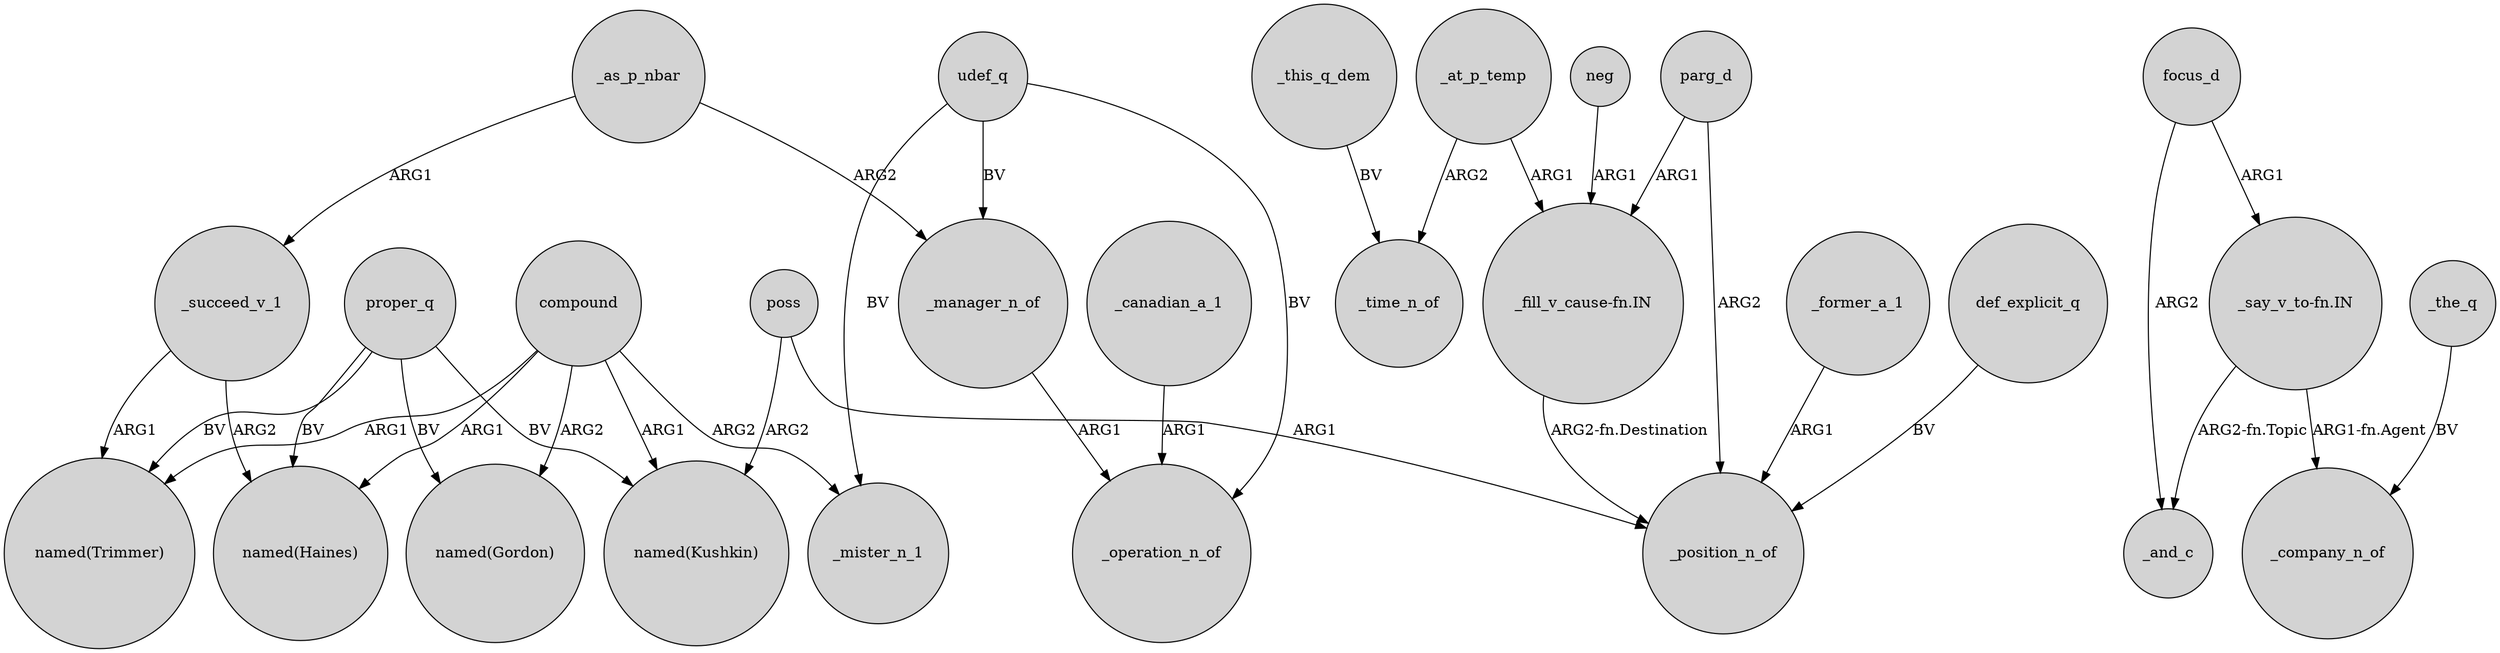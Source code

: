 digraph {
	node [shape=circle style=filled]
	proper_q -> "named(Kushkin)" [label=BV]
	neg -> "_fill_v_cause-fn.IN" [label=ARG1]
	compound -> _mister_n_1 [label=ARG2]
	udef_q -> _mister_n_1 [label=BV]
	_at_p_temp -> _time_n_of [label=ARG2]
	_former_a_1 -> _position_n_of [label=ARG1]
	_this_q_dem -> _time_n_of [label=BV]
	_as_p_nbar -> _succeed_v_1 [label=ARG1]
	focus_d -> _and_c [label=ARG2]
	focus_d -> "_say_v_to-fn.IN" [label=ARG1]
	def_explicit_q -> _position_n_of [label=BV]
	"_fill_v_cause-fn.IN" -> _position_n_of [label="ARG2-fn.Destination"]
	_the_q -> _company_n_of [label=BV]
	poss -> "named(Kushkin)" [label=ARG2]
	_manager_n_of -> _operation_n_of [label=ARG1]
	_succeed_v_1 -> "named(Haines)" [label=ARG2]
	compound -> "named(Haines)" [label=ARG1]
	_as_p_nbar -> _manager_n_of [label=ARG2]
	"_say_v_to-fn.IN" -> _and_c [label="ARG2-fn.Topic"]
	proper_q -> "named(Haines)" [label=BV]
	_at_p_temp -> "_fill_v_cause-fn.IN" [label=ARG1]
	compound -> "named(Kushkin)" [label=ARG1]
	udef_q -> _manager_n_of [label=BV]
	_canadian_a_1 -> _operation_n_of [label=ARG1]
	parg_d -> "_fill_v_cause-fn.IN" [label=ARG1]
	poss -> _position_n_of [label=ARG1]
	"_say_v_to-fn.IN" -> _company_n_of [label="ARG1-fn.Agent"]
	_succeed_v_1 -> "named(Trimmer)" [label=ARG1]
	proper_q -> "named(Trimmer)" [label=BV]
	parg_d -> _position_n_of [label=ARG2]
	compound -> "named(Gordon)" [label=ARG2]
	udef_q -> _operation_n_of [label=BV]
	proper_q -> "named(Gordon)" [label=BV]
	compound -> "named(Trimmer)" [label=ARG1]
}
